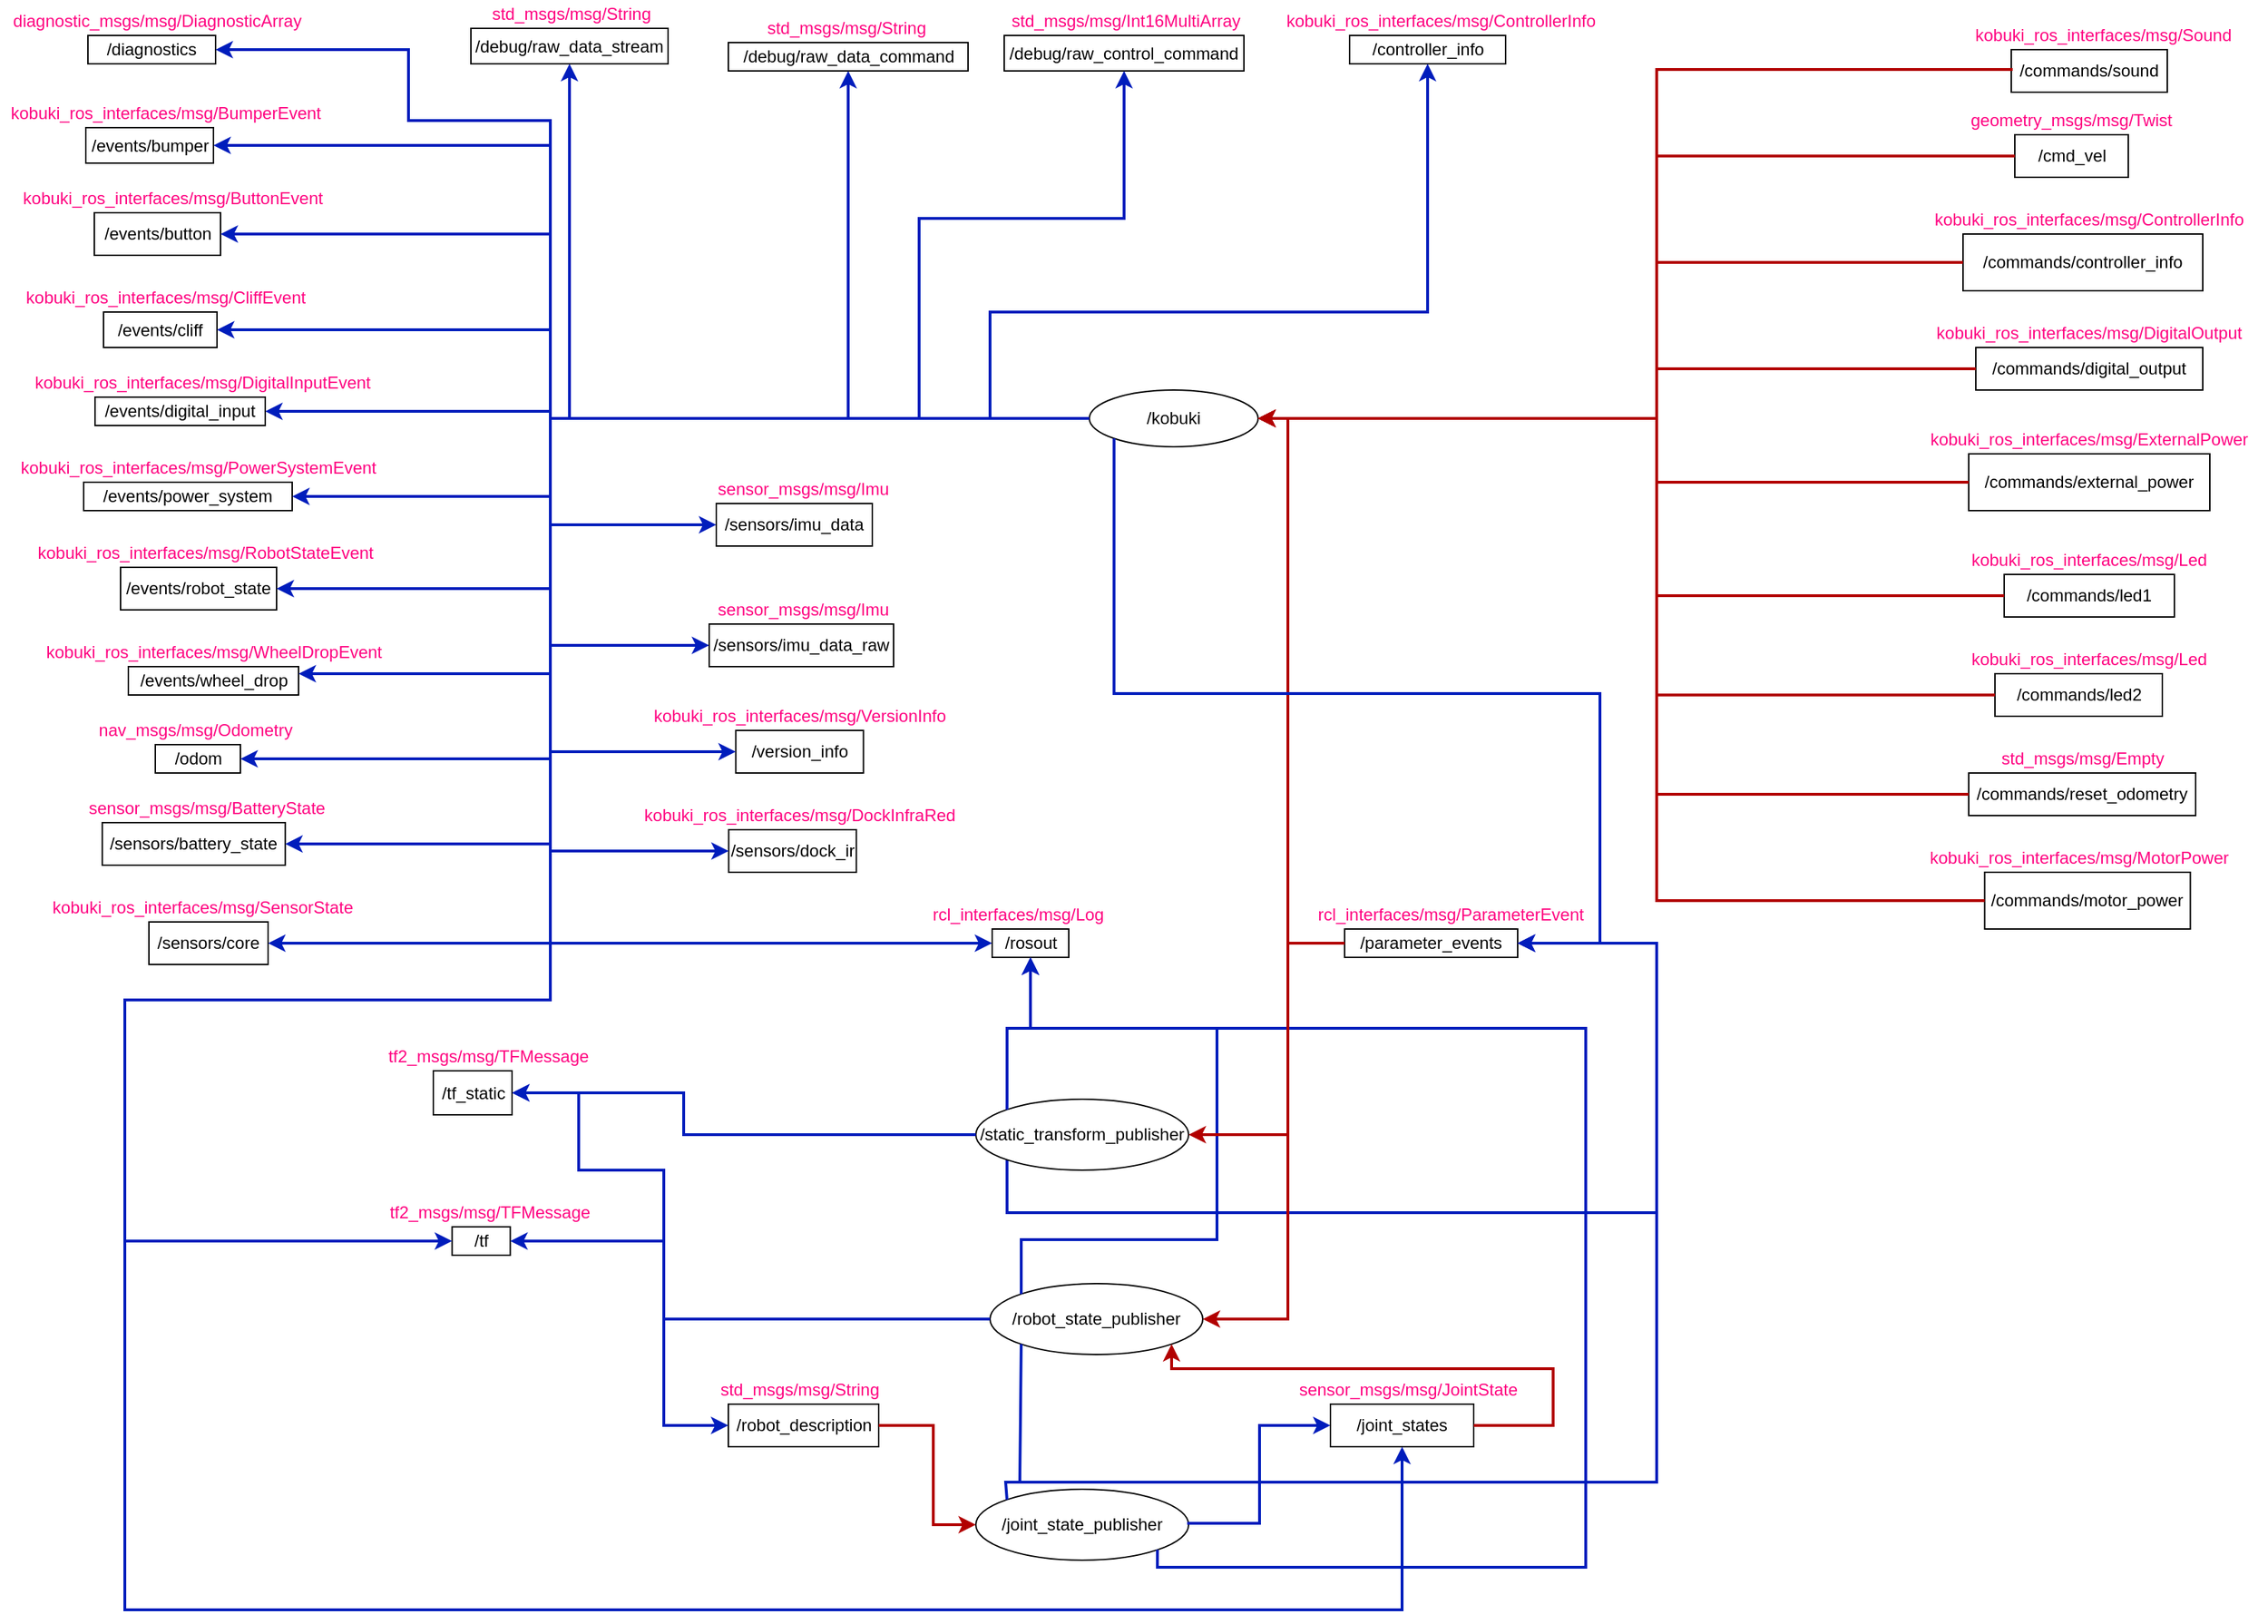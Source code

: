 <mxfile version="23.0.2" type="device">
  <diagram id="Xx9E0T2Yht3KkegQIIjF" name="Page-1">
    <mxGraphModel dx="1920" dy="1153" grid="1" gridSize="10" guides="1" tooltips="1" connect="1" arrows="1" fold="1" page="1" pageScale="1" pageWidth="827" pageHeight="1169" math="0" shadow="0">
      <root>
        <mxCell id="0" />
        <mxCell id="1" parent="0" />
        <mxCell id="5PvRvrnBs6BkQdJpTkBt-170" style="edgeStyle=orthogonalEdgeStyle;curved=1;rounded=0;orthogonalLoop=1;jettySize=auto;html=1;exitX=1;exitY=0.75;exitDx=0;exitDy=0;entryX=1.013;entryY=0.344;entryDx=0;entryDy=0;entryPerimeter=0;strokeWidth=2;fillColor=#e51400;strokeColor=#B20000;" parent="1" edge="1">
          <mxGeometry relative="1" as="geometry">
            <Array as="points">
              <mxPoint x="940" y="820" />
              <mxPoint x="940" y="883" />
            </Array>
            <mxPoint x="890.04" y="882.98" as="targetPoint" />
          </mxGeometry>
        </mxCell>
        <mxCell id="WkDUcd401ZdPSmuAqSBH-54" value="/parameter_events" style="rounded=0;whiteSpace=wrap;html=1;" parent="1" vertex="1">
          <mxGeometry x="960" y="670" width="122" height="20" as="geometry" />
        </mxCell>
        <mxCell id="WkDUcd401ZdPSmuAqSBH-55" value="rcl_interfaces/msg/ParameterEvent" style="text;html=1;strokeColor=none;fillColor=none;align=center;verticalAlign=middle;whiteSpace=wrap;rounded=0;fontColor=#FF0080;" parent="1" vertex="1">
          <mxGeometry x="930" y="650" width="210" height="20" as="geometry" />
        </mxCell>
        <mxCell id="WkDUcd401ZdPSmuAqSBH-73" value="/joint_state_publisher" style="ellipse;whiteSpace=wrap;html=1;strokeWidth=1;" parent="1" vertex="1">
          <mxGeometry x="700" y="1065" width="150" height="50" as="geometry" />
        </mxCell>
        <mxCell id="WkDUcd401ZdPSmuAqSBH-74" value="/joint_states" style="rounded=0;whiteSpace=wrap;html=1;" parent="1" vertex="1">
          <mxGeometry x="950" y="1005" width="101" height="30" as="geometry" />
        </mxCell>
        <mxCell id="WkDUcd401ZdPSmuAqSBH-75" value="std_msgs/msg/String" style="text;html=1;strokeColor=none;fillColor=none;align=center;verticalAlign=middle;whiteSpace=wrap;rounded=0;fontColor=#FF0080;" parent="1" vertex="1">
          <mxGeometry x="490" y="985" width="171.5" height="20" as="geometry" />
        </mxCell>
        <mxCell id="WkDUcd401ZdPSmuAqSBH-76" value="/robot_description" style="rounded=0;whiteSpace=wrap;html=1;" parent="1" vertex="1">
          <mxGeometry x="525.5" y="1005" width="106" height="30" as="geometry" />
        </mxCell>
        <mxCell id="WkDUcd401ZdPSmuAqSBH-77" value="sensor_msgs/msg/JointState" style="text;html=1;strokeColor=none;fillColor=none;align=center;verticalAlign=middle;whiteSpace=wrap;rounded=0;fontColor=#FF0080;" parent="1" vertex="1">
          <mxGeometry x="920" y="985" width="170" height="20" as="geometry" />
        </mxCell>
        <mxCell id="WkDUcd401ZdPSmuAqSBH-79" style="edgeStyle=orthogonalEdgeStyle;curved=0;rounded=0;orthogonalLoop=1;jettySize=auto;html=1;strokeWidth=2;fillColor=#0050ef;strokeColor=#001DBC;entryX=1;entryY=0.5;entryDx=0;entryDy=0;exitX=0;exitY=1;exitDx=0;exitDy=0;" parent="1" source="WkDUcd401ZdPSmuAqSBH-90" target="WkDUcd401ZdPSmuAqSBH-54" edge="1">
          <mxGeometry relative="1" as="geometry">
            <mxPoint x="1180" y="740" as="targetPoint" />
            <Array as="points">
              <mxPoint x="722" y="870" />
              <mxPoint x="1180" y="870" />
              <mxPoint x="1180" y="680" />
            </Array>
            <mxPoint x="1463.5" y="740" as="sourcePoint" />
          </mxGeometry>
        </mxCell>
        <mxCell id="WkDUcd401ZdPSmuAqSBH-80" value="/robot_state_publisher" style="ellipse;whiteSpace=wrap;html=1;strokeWidth=1;" parent="1" vertex="1">
          <mxGeometry x="710" y="920" width="150" height="50" as="geometry" />
        </mxCell>
        <mxCell id="WkDUcd401ZdPSmuAqSBH-82" value="/tf" style="rounded=0;whiteSpace=wrap;html=1;" parent="1" vertex="1">
          <mxGeometry x="330.75" y="880" width="41" height="20" as="geometry" />
        </mxCell>
        <mxCell id="WkDUcd401ZdPSmuAqSBH-83" value="/tf_static" style="rounded=0;whiteSpace=wrap;html=1;" parent="1" vertex="1">
          <mxGeometry x="317.5" y="770" width="55.5" height="31" as="geometry" />
        </mxCell>
        <mxCell id="WkDUcd401ZdPSmuAqSBH-84" value="tf2_msgs/msg/TFMessage" style="text;html=1;strokeColor=none;fillColor=none;align=center;verticalAlign=middle;whiteSpace=wrap;rounded=0;fontColor=#FF0080;" parent="1" vertex="1">
          <mxGeometry x="269" y="860" width="177" height="20" as="geometry" />
        </mxCell>
        <mxCell id="WkDUcd401ZdPSmuAqSBH-86" value="tf2_msgs/msg/TFMessage" style="text;html=1;strokeColor=none;fillColor=none;align=center;verticalAlign=middle;whiteSpace=wrap;rounded=0;fontColor=#FF0080;" parent="1" vertex="1">
          <mxGeometry x="267.5" y="750" width="177" height="20" as="geometry" />
        </mxCell>
        <mxCell id="WkDUcd401ZdPSmuAqSBH-90" value="/static_transform_publisher" style="ellipse;whiteSpace=wrap;html=1;strokeWidth=1;" parent="1" vertex="1">
          <mxGeometry x="700" y="790" width="150" height="50" as="geometry" />
        </mxCell>
        <mxCell id="1j3mInvovo0tcs0GE_Rf-1" value="/rosout" style="rounded=0;whiteSpace=wrap;html=1;" vertex="1" parent="1">
          <mxGeometry x="711.5" y="670" width="54" height="20" as="geometry" />
        </mxCell>
        <mxCell id="1j3mInvovo0tcs0GE_Rf-2" value="rcl_interfaces/msg/Log" style="text;html=1;strokeColor=none;fillColor=none;align=center;verticalAlign=middle;whiteSpace=wrap;rounded=0;fontColor=#FF0080;" vertex="1" parent="1">
          <mxGeometry x="661.5" y="650" width="136" height="20" as="geometry" />
        </mxCell>
        <mxCell id="1j3mInvovo0tcs0GE_Rf-10" value="/kobuki" style="ellipse;whiteSpace=wrap;html=1;" vertex="1" parent="1">
          <mxGeometry x="780" y="290" width="119" height="40" as="geometry" />
        </mxCell>
        <mxCell id="1j3mInvovo0tcs0GE_Rf-11" value="/cmd_vel" style="rounded=0;whiteSpace=wrap;html=1;" vertex="1" parent="1">
          <mxGeometry x="1432.5" y="110" width="80" height="30" as="geometry" />
        </mxCell>
        <mxCell id="1j3mInvovo0tcs0GE_Rf-12" value="/commands/controller_info" style="rounded=0;whiteSpace=wrap;html=1;" vertex="1" parent="1">
          <mxGeometry x="1396" y="180" width="169" height="40" as="geometry" />
        </mxCell>
        <mxCell id="1j3mInvovo0tcs0GE_Rf-13" value="/commands/digital_output" style="rounded=0;whiteSpace=wrap;html=1;" vertex="1" parent="1">
          <mxGeometry x="1405" y="260" width="160" height="30" as="geometry" />
        </mxCell>
        <mxCell id="1j3mInvovo0tcs0GE_Rf-14" value="/commands/external_power" style="rounded=0;whiteSpace=wrap;html=1;" vertex="1" parent="1">
          <mxGeometry x="1400" y="335" width="170" height="40" as="geometry" />
        </mxCell>
        <mxCell id="1j3mInvovo0tcs0GE_Rf-15" value="/commands/led1" style="rounded=0;whiteSpace=wrap;html=1;" vertex="1" parent="1">
          <mxGeometry x="1425" y="420" width="120" height="30" as="geometry" />
        </mxCell>
        <mxCell id="1j3mInvovo0tcs0GE_Rf-16" value="/commands/led2" style="rounded=0;whiteSpace=wrap;html=1;" vertex="1" parent="1">
          <mxGeometry x="1418.5" y="490" width="118" height="30" as="geometry" />
        </mxCell>
        <mxCell id="1j3mInvovo0tcs0GE_Rf-17" value="/commands/motor_power" style="rounded=0;whiteSpace=wrap;html=1;" vertex="1" parent="1">
          <mxGeometry x="1411.25" y="630" width="145" height="40" as="geometry" />
        </mxCell>
        <mxCell id="1j3mInvovo0tcs0GE_Rf-18" value="/commands/reset_odometry" style="rounded=0;whiteSpace=wrap;html=1;" vertex="1" parent="1">
          <mxGeometry x="1400" y="560" width="160" height="30" as="geometry" />
        </mxCell>
        <mxCell id="1j3mInvovo0tcs0GE_Rf-19" value="/commands/sound" style="rounded=0;whiteSpace=wrap;html=1;" vertex="1" parent="1">
          <mxGeometry x="1430" y="50" width="110" height="30" as="geometry" />
        </mxCell>
        <mxCell id="1j3mInvovo0tcs0GE_Rf-20" value="kobuki_ros_interfaces/msg/Sound" style="text;html=1;strokeColor=none;fillColor=none;align=center;verticalAlign=middle;whiteSpace=wrap;rounded=0;fontColor=#FF0080;" vertex="1" parent="1">
          <mxGeometry x="1390" y="30" width="210" height="20" as="geometry" />
        </mxCell>
        <mxCell id="1j3mInvovo0tcs0GE_Rf-21" value="std_msgs/msg/Empty" style="text;html=1;strokeColor=none;fillColor=none;align=center;verticalAlign=middle;whiteSpace=wrap;rounded=0;fontColor=#FF0080;" vertex="1" parent="1">
          <mxGeometry x="1412.5" y="540" width="135" height="20" as="geometry" />
        </mxCell>
        <mxCell id="1j3mInvovo0tcs0GE_Rf-22" value="kobuki_ros_interfaces/msg/MotorPower" style="text;html=1;strokeColor=none;fillColor=none;align=center;verticalAlign=middle;whiteSpace=wrap;rounded=0;fontColor=#FF0080;" vertex="1" parent="1">
          <mxGeometry x="1362.5" y="610" width="230" height="20" as="geometry" />
        </mxCell>
        <mxCell id="1j3mInvovo0tcs0GE_Rf-23" value="kobuki_ros_interfaces/msg/Led" style="text;html=1;strokeColor=none;fillColor=none;align=center;verticalAlign=middle;whiteSpace=wrap;rounded=0;fontColor=#FF0080;" vertex="1" parent="1">
          <mxGeometry x="1380" y="470" width="210" height="20" as="geometry" />
        </mxCell>
        <mxCell id="1j3mInvovo0tcs0GE_Rf-24" value="kobuki_ros_interfaces/msg/Led" style="text;html=1;strokeColor=none;fillColor=none;align=center;verticalAlign=middle;whiteSpace=wrap;rounded=0;fontColor=#FF0080;" vertex="1" parent="1">
          <mxGeometry x="1380" y="400" width="210" height="20" as="geometry" />
        </mxCell>
        <mxCell id="1j3mInvovo0tcs0GE_Rf-25" value="kobuki_ros_interfaces/msg/ExternalPower" style="text;html=1;strokeColor=none;fillColor=none;align=center;verticalAlign=middle;whiteSpace=wrap;rounded=0;fontColor=#FF0080;" vertex="1" parent="1">
          <mxGeometry x="1360" y="315" width="250" height="20" as="geometry" />
        </mxCell>
        <mxCell id="1j3mInvovo0tcs0GE_Rf-26" value="kobuki_ros_interfaces/msg/ControllerInfo" style="text;html=1;strokeColor=none;fillColor=none;align=center;verticalAlign=middle;whiteSpace=wrap;rounded=0;fontColor=#FF0080;" vertex="1" parent="1">
          <mxGeometry x="1370" y="160" width="230" height="20" as="geometry" />
        </mxCell>
        <mxCell id="1j3mInvovo0tcs0GE_Rf-27" value="kobuki_ros_interfaces/msg/DigitalOutput" style="text;html=1;strokeColor=none;fillColor=none;align=center;verticalAlign=middle;whiteSpace=wrap;rounded=0;fontColor=#FF0080;" vertex="1" parent="1">
          <mxGeometry x="1370" y="240" width="230" height="20" as="geometry" />
        </mxCell>
        <mxCell id="1j3mInvovo0tcs0GE_Rf-28" value="geometry_msgs/msg/Twist" style="text;html=1;strokeColor=none;fillColor=none;align=center;verticalAlign=middle;whiteSpace=wrap;rounded=0;fontColor=#FF0080;" vertex="1" parent="1">
          <mxGeometry x="1390" y="90" width="165" height="20" as="geometry" />
        </mxCell>
        <mxCell id="1j3mInvovo0tcs0GE_Rf-34" style="edgeStyle=orthogonalEdgeStyle;curved=0;rounded=0;orthogonalLoop=1;jettySize=auto;html=1;strokeWidth=2;fillColor=#0050ef;strokeColor=#001DBC;entryX=0;entryY=0.5;entryDx=0;entryDy=0;exitX=1;exitY=0.5;exitDx=0;exitDy=0;" edge="1" parent="1" source="WkDUcd401ZdPSmuAqSBH-73" target="WkDUcd401ZdPSmuAqSBH-74">
          <mxGeometry relative="1" as="geometry">
            <mxPoint x="870" y="1089.41" as="targetPoint" />
            <Array as="points">
              <mxPoint x="850" y="1089" />
              <mxPoint x="900" y="1089" />
              <mxPoint x="900" y="1020" />
            </Array>
            <mxPoint x="1153.5" y="1089.41" as="sourcePoint" />
          </mxGeometry>
        </mxCell>
        <mxCell id="1j3mInvovo0tcs0GE_Rf-35" style="edgeStyle=orthogonalEdgeStyle;curved=0;rounded=0;orthogonalLoop=1;jettySize=auto;html=1;strokeWidth=2;fillColor=#0050ef;strokeColor=#001DBC;entryX=0;entryY=0.5;entryDx=0;entryDy=0;exitX=0;exitY=0.5;exitDx=0;exitDy=0;" edge="1" parent="1" source="WkDUcd401ZdPSmuAqSBH-80" target="WkDUcd401ZdPSmuAqSBH-76">
          <mxGeometry relative="1" as="geometry">
            <mxPoint x="416.5" y="930" as="targetPoint" />
            <Array as="points">
              <mxPoint x="480" y="945" />
              <mxPoint x="480" y="1020" />
            </Array>
            <mxPoint x="700.0" y="930" as="sourcePoint" />
          </mxGeometry>
        </mxCell>
        <mxCell id="1j3mInvovo0tcs0GE_Rf-36" style="edgeStyle=orthogonalEdgeStyle;curved=0;rounded=0;orthogonalLoop=1;jettySize=auto;html=1;strokeWidth=2;fillColor=#e51400;strokeColor=#B20000;exitX=1;exitY=0.5;exitDx=0;exitDy=0;entryX=1;entryY=1;entryDx=0;entryDy=0;" edge="1" parent="1" source="WkDUcd401ZdPSmuAqSBH-74" target="WkDUcd401ZdPSmuAqSBH-80">
          <mxGeometry relative="1" as="geometry">
            <Array as="points">
              <mxPoint x="1107" y="1020" />
              <mxPoint x="1107" y="980" />
              <mxPoint x="838" y="980" />
            </Array>
            <mxPoint x="1077" y="1019.66" as="sourcePoint" />
            <mxPoint x="1070" y="900" as="targetPoint" />
          </mxGeometry>
        </mxCell>
        <mxCell id="1j3mInvovo0tcs0GE_Rf-37" style="edgeStyle=orthogonalEdgeStyle;curved=0;rounded=0;orthogonalLoop=1;jettySize=auto;html=1;strokeWidth=2;fillColor=#e51400;strokeColor=#B20000;exitX=1;exitY=0.5;exitDx=0;exitDy=0;entryX=0;entryY=0.5;entryDx=0;entryDy=0;" edge="1" parent="1" source="WkDUcd401ZdPSmuAqSBH-76" target="WkDUcd401ZdPSmuAqSBH-73">
          <mxGeometry relative="1" as="geometry">
            <Array as="points">
              <mxPoint x="670" y="1020" />
              <mxPoint x="670" y="1090" />
            </Array>
            <mxPoint x="640" y="1019.66" as="sourcePoint" />
            <mxPoint x="1100" y="1019.66" as="targetPoint" />
          </mxGeometry>
        </mxCell>
        <mxCell id="1j3mInvovo0tcs0GE_Rf-38" style="edgeStyle=orthogonalEdgeStyle;curved=0;rounded=0;orthogonalLoop=1;jettySize=auto;html=1;strokeWidth=2;fillColor=#0050ef;strokeColor=#001DBC;entryX=1;entryY=0.5;entryDx=0;entryDy=0;exitX=0;exitY=0.5;exitDx=0;exitDy=0;" edge="1" parent="1" source="WkDUcd401ZdPSmuAqSBH-90" target="WkDUcd401ZdPSmuAqSBH-83">
          <mxGeometry relative="1" as="geometry">
            <mxPoint x="400" y="814.41" as="targetPoint" />
            <Array as="points">
              <mxPoint x="494" y="815" />
              <mxPoint x="494" y="786" />
            </Array>
            <mxPoint x="683.5" y="814.41" as="sourcePoint" />
          </mxGeometry>
        </mxCell>
        <mxCell id="1j3mInvovo0tcs0GE_Rf-39" style="edgeStyle=orthogonalEdgeStyle;curved=0;rounded=0;orthogonalLoop=1;jettySize=auto;html=1;strokeWidth=2;fillColor=#0050ef;strokeColor=#001DBC;entryX=1;entryY=0.5;entryDx=0;entryDy=0;exitX=0;exitY=0.5;exitDx=0;exitDy=0;" edge="1" parent="1" source="WkDUcd401ZdPSmuAqSBH-80" target="WkDUcd401ZdPSmuAqSBH-82">
          <mxGeometry relative="1" as="geometry">
            <mxPoint x="390" y="889.41" as="targetPoint" />
            <Array as="points">
              <mxPoint x="480" y="945" />
              <mxPoint x="480" y="890" />
            </Array>
            <mxPoint x="673.5" y="889.41" as="sourcePoint" />
          </mxGeometry>
        </mxCell>
        <mxCell id="1j3mInvovo0tcs0GE_Rf-40" style="edgeStyle=orthogonalEdgeStyle;curved=0;rounded=0;orthogonalLoop=1;jettySize=auto;html=1;strokeWidth=2;fillColor=#0050ef;strokeColor=#001DBC;entryX=1;entryY=0.5;entryDx=0;entryDy=0;exitX=0;exitY=0.5;exitDx=0;exitDy=0;" edge="1" parent="1" source="WkDUcd401ZdPSmuAqSBH-80" target="WkDUcd401ZdPSmuAqSBH-83">
          <mxGeometry relative="1" as="geometry">
            <mxPoint x="530" y="869.41" as="targetPoint" />
            <Array as="points">
              <mxPoint x="480" y="945" />
              <mxPoint x="480" y="840" />
              <mxPoint x="420" y="840" />
              <mxPoint x="420" y="786" />
            </Array>
            <mxPoint x="813.5" y="869.41" as="sourcePoint" />
          </mxGeometry>
        </mxCell>
        <mxCell id="1j3mInvovo0tcs0GE_Rf-41" style="edgeStyle=orthogonalEdgeStyle;curved=0;rounded=0;orthogonalLoop=1;jettySize=auto;html=1;strokeWidth=2;fillColor=#0050ef;strokeColor=#001DBC;entryX=0.5;entryY=1;entryDx=0;entryDy=0;exitX=0;exitY=0;exitDx=0;exitDy=0;" edge="1" parent="1" source="WkDUcd401ZdPSmuAqSBH-90" target="1j3mInvovo0tcs0GE_Rf-1">
          <mxGeometry relative="1" as="geometry">
            <mxPoint x="710" y="740" as="targetPoint" />
            <Array as="points">
              <mxPoint x="722" y="790" />
              <mxPoint x="722" y="740" />
              <mxPoint x="739" y="740" />
            </Array>
            <mxPoint x="993.5" y="740" as="sourcePoint" />
          </mxGeometry>
        </mxCell>
        <mxCell id="1j3mInvovo0tcs0GE_Rf-42" style="edgeStyle=orthogonalEdgeStyle;curved=0;rounded=0;orthogonalLoop=1;jettySize=auto;html=1;strokeWidth=2;fillColor=#0050ef;strokeColor=#001DBC;entryX=0.5;entryY=1;entryDx=0;entryDy=0;exitX=0;exitY=0;exitDx=0;exitDy=0;" edge="1" parent="1" source="WkDUcd401ZdPSmuAqSBH-80" target="1j3mInvovo0tcs0GE_Rf-1">
          <mxGeometry relative="1" as="geometry">
            <mxPoint x="560" y="889.17" as="targetPoint" />
            <Array as="points">
              <mxPoint x="732" y="920" />
              <mxPoint x="732" y="920" />
              <mxPoint x="732" y="889" />
              <mxPoint x="870" y="889" />
              <mxPoint x="870" y="740" />
              <mxPoint x="739" y="740" />
            </Array>
            <mxPoint x="843.5" y="889.17" as="sourcePoint" />
          </mxGeometry>
        </mxCell>
        <mxCell id="1j3mInvovo0tcs0GE_Rf-43" style="edgeStyle=orthogonalEdgeStyle;curved=0;rounded=0;orthogonalLoop=1;jettySize=auto;html=1;strokeWidth=2;fillColor=#0050ef;strokeColor=#001DBC;entryX=0.5;entryY=1;entryDx=0;entryDy=0;exitX=1;exitY=1;exitDx=0;exitDy=0;" edge="1" parent="1" source="WkDUcd401ZdPSmuAqSBH-73" target="1j3mInvovo0tcs0GE_Rf-1">
          <mxGeometry relative="1" as="geometry">
            <mxPoint x="797.5" y="720" as="targetPoint" />
            <Array as="points">
              <mxPoint x="828" y="1120" />
              <mxPoint x="1130" y="1120" />
              <mxPoint x="1130" y="740" />
              <mxPoint x="739" y="740" />
            </Array>
            <mxPoint x="1081.0" y="720" as="sourcePoint" />
          </mxGeometry>
        </mxCell>
        <mxCell id="1j3mInvovo0tcs0GE_Rf-44" style="edgeStyle=orthogonalEdgeStyle;curved=0;rounded=0;orthogonalLoop=1;jettySize=auto;html=1;strokeWidth=2;fillColor=#e51400;strokeColor=#B20000;entryX=1;entryY=0.5;entryDx=0;entryDy=0;exitX=0;exitY=0.5;exitDx=0;exitDy=0;" edge="1" parent="1" source="1j3mInvovo0tcs0GE_Rf-19" target="1j3mInvovo0tcs0GE_Rf-10">
          <mxGeometry relative="1" as="geometry">
            <Array as="points">
              <mxPoint x="1180" y="64" />
              <mxPoint x="1180" y="310" />
            </Array>
            <mxPoint x="1340" y="40" as="sourcePoint" />
            <mxPoint x="1300" y="64" as="targetPoint" />
          </mxGeometry>
        </mxCell>
        <mxCell id="1j3mInvovo0tcs0GE_Rf-45" style="edgeStyle=orthogonalEdgeStyle;curved=0;rounded=0;orthogonalLoop=1;jettySize=auto;html=1;strokeWidth=2;fillColor=#e51400;strokeColor=#B20000;entryX=1;entryY=0.5;entryDx=0;entryDy=0;exitX=0;exitY=0.5;exitDx=0;exitDy=0;" edge="1" parent="1" source="1j3mInvovo0tcs0GE_Rf-11" target="1j3mInvovo0tcs0GE_Rf-10">
          <mxGeometry relative="1" as="geometry">
            <Array as="points">
              <mxPoint x="1180" y="125" />
              <mxPoint x="1180" y="310" />
            </Array>
            <mxPoint x="850" y="110" as="sourcePoint" />
            <mxPoint x="1310" y="110" as="targetPoint" />
          </mxGeometry>
        </mxCell>
        <mxCell id="1j3mInvovo0tcs0GE_Rf-46" style="edgeStyle=orthogonalEdgeStyle;curved=0;rounded=0;orthogonalLoop=1;jettySize=auto;html=1;strokeWidth=2;fillColor=#e51400;strokeColor=#B20000;entryX=1;entryY=0.5;entryDx=0;entryDy=0;exitX=0;exitY=0.5;exitDx=0;exitDy=0;" edge="1" parent="1" source="1j3mInvovo0tcs0GE_Rf-12" target="1j3mInvovo0tcs0GE_Rf-10">
          <mxGeometry relative="1" as="geometry">
            <Array as="points">
              <mxPoint x="1180" y="200" />
              <mxPoint x="1180" y="310" />
            </Array>
            <mxPoint x="945" y="180.0" as="sourcePoint" />
            <mxPoint x="970" y="270" as="targetPoint" />
          </mxGeometry>
        </mxCell>
        <mxCell id="1j3mInvovo0tcs0GE_Rf-47" style="edgeStyle=orthogonalEdgeStyle;curved=0;rounded=0;orthogonalLoop=1;jettySize=auto;html=1;strokeWidth=2;fillColor=#e51400;strokeColor=#B20000;entryX=1;entryY=0.5;entryDx=0;entryDy=0;exitX=0;exitY=0.5;exitDx=0;exitDy=0;" edge="1" parent="1" source="1j3mInvovo0tcs0GE_Rf-13" target="1j3mInvovo0tcs0GE_Rf-10">
          <mxGeometry relative="1" as="geometry">
            <Array as="points">
              <mxPoint x="1180" y="275" />
              <mxPoint x="1180" y="310" />
            </Array>
            <mxPoint x="870" y="220.0" as="sourcePoint" />
            <mxPoint x="1330" y="220.0" as="targetPoint" />
          </mxGeometry>
        </mxCell>
        <mxCell id="1j3mInvovo0tcs0GE_Rf-48" style="edgeStyle=orthogonalEdgeStyle;curved=0;rounded=0;orthogonalLoop=1;jettySize=auto;html=1;strokeWidth=2;fillColor=#e51400;strokeColor=#B20000;entryX=1;entryY=0.5;entryDx=0;entryDy=0;exitX=0;exitY=0.5;exitDx=0;exitDy=0;" edge="1" parent="1" source="1j3mInvovo0tcs0GE_Rf-14" target="1j3mInvovo0tcs0GE_Rf-10">
          <mxGeometry relative="1" as="geometry">
            <Array as="points">
              <mxPoint x="1180" y="355" />
              <mxPoint x="1180" y="310" />
            </Array>
            <mxPoint x="730" y="219.33" as="sourcePoint" />
            <mxPoint x="1190" y="219.33" as="targetPoint" />
          </mxGeometry>
        </mxCell>
        <mxCell id="1j3mInvovo0tcs0GE_Rf-49" style="edgeStyle=orthogonalEdgeStyle;curved=0;rounded=0;orthogonalLoop=1;jettySize=auto;html=1;strokeWidth=2;fillColor=#e51400;strokeColor=#B20000;exitX=0;exitY=0.5;exitDx=0;exitDy=0;entryX=1;entryY=0.5;entryDx=0;entryDy=0;" edge="1" parent="1" source="1j3mInvovo0tcs0GE_Rf-15" target="1j3mInvovo0tcs0GE_Rf-10">
          <mxGeometry relative="1" as="geometry">
            <Array as="points">
              <mxPoint x="1180" y="435" />
              <mxPoint x="1180" y="310" />
            </Array>
            <mxPoint x="965" y="384.67" as="sourcePoint" />
            <mxPoint x="1425" y="384.67" as="targetPoint" />
          </mxGeometry>
        </mxCell>
        <mxCell id="1j3mInvovo0tcs0GE_Rf-50" style="edgeStyle=orthogonalEdgeStyle;curved=0;rounded=0;orthogonalLoop=1;jettySize=auto;html=1;strokeWidth=2;fillColor=#e51400;strokeColor=#B20000;entryX=1;entryY=0.5;entryDx=0;entryDy=0;exitX=0;exitY=0.5;exitDx=0;exitDy=0;" edge="1" parent="1" source="1j3mInvovo0tcs0GE_Rf-16" target="1j3mInvovo0tcs0GE_Rf-10">
          <mxGeometry relative="1" as="geometry">
            <Array as="points">
              <mxPoint x="1180" y="505" />
              <mxPoint x="1180" y="310" />
            </Array>
            <mxPoint x="870" y="375" as="sourcePoint" />
            <mxPoint x="1330" y="375" as="targetPoint" />
          </mxGeometry>
        </mxCell>
        <mxCell id="1j3mInvovo0tcs0GE_Rf-51" style="edgeStyle=orthogonalEdgeStyle;curved=0;rounded=0;orthogonalLoop=1;jettySize=auto;html=1;strokeWidth=2;fillColor=#e51400;strokeColor=#B20000;entryX=1;entryY=0.5;entryDx=0;entryDy=0;exitX=0;exitY=0.5;exitDx=0;exitDy=0;" edge="1" parent="1" source="1j3mInvovo0tcs0GE_Rf-18" target="1j3mInvovo0tcs0GE_Rf-10">
          <mxGeometry relative="1" as="geometry">
            <Array as="points">
              <mxPoint x="1180" y="575" />
              <mxPoint x="1180" y="310" />
            </Array>
            <mxPoint x="880" y="420" as="sourcePoint" />
            <mxPoint x="1340" y="420" as="targetPoint" />
          </mxGeometry>
        </mxCell>
        <mxCell id="1j3mInvovo0tcs0GE_Rf-52" style="edgeStyle=orthogonalEdgeStyle;curved=0;rounded=0;orthogonalLoop=1;jettySize=auto;html=1;strokeWidth=2;fillColor=#e51400;strokeColor=#B20000;entryX=1;entryY=0.5;entryDx=0;entryDy=0;exitX=0;exitY=0.5;exitDx=0;exitDy=0;" edge="1" parent="1" source="1j3mInvovo0tcs0GE_Rf-17" target="1j3mInvovo0tcs0GE_Rf-10">
          <mxGeometry relative="1" as="geometry">
            <Array as="points">
              <mxPoint x="1180" y="650" />
              <mxPoint x="1180" y="310" />
            </Array>
            <mxPoint x="830" y="420" as="sourcePoint" />
            <mxPoint x="1290" y="420" as="targetPoint" />
          </mxGeometry>
        </mxCell>
        <mxCell id="1j3mInvovo0tcs0GE_Rf-53" style="edgeStyle=orthogonalEdgeStyle;curved=0;rounded=0;orthogonalLoop=1;jettySize=auto;html=1;strokeWidth=2;fillColor=#e51400;strokeColor=#B20000;entryX=1;entryY=0.5;entryDx=0;entryDy=0;exitX=0;exitY=0.5;exitDx=0;exitDy=0;" edge="1" parent="1" source="WkDUcd401ZdPSmuAqSBH-54" target="1j3mInvovo0tcs0GE_Rf-10">
          <mxGeometry relative="1" as="geometry">
            <Array as="points">
              <mxPoint x="920" y="680" />
              <mxPoint x="920" y="310" />
            </Array>
            <mxPoint x="555" y="470" as="sourcePoint" />
            <mxPoint x="1015" y="470" as="targetPoint" />
          </mxGeometry>
        </mxCell>
        <mxCell id="1j3mInvovo0tcs0GE_Rf-54" style="edgeStyle=orthogonalEdgeStyle;curved=0;rounded=0;orthogonalLoop=1;jettySize=auto;html=1;strokeWidth=2;fillColor=#e51400;strokeColor=#B20000;exitX=0;exitY=0.5;exitDx=0;exitDy=0;entryX=1;entryY=0.5;entryDx=0;entryDy=0;" edge="1" parent="1" source="WkDUcd401ZdPSmuAqSBH-54" target="WkDUcd401ZdPSmuAqSBH-90">
          <mxGeometry relative="1" as="geometry">
            <Array as="points">
              <mxPoint x="920" y="680" />
              <mxPoint x="920" y="815" />
            </Array>
            <mxPoint x="980" y="710" as="sourcePoint" />
            <mxPoint x="1440" y="710" as="targetPoint" />
          </mxGeometry>
        </mxCell>
        <mxCell id="1j3mInvovo0tcs0GE_Rf-55" style="edgeStyle=orthogonalEdgeStyle;curved=0;rounded=0;orthogonalLoop=1;jettySize=auto;html=1;strokeWidth=2;fillColor=#e51400;strokeColor=#B20000;entryX=1;entryY=0.5;entryDx=0;entryDy=0;exitX=0;exitY=0.5;exitDx=0;exitDy=0;" edge="1" parent="1" source="WkDUcd401ZdPSmuAqSBH-54" target="WkDUcd401ZdPSmuAqSBH-80">
          <mxGeometry relative="1" as="geometry">
            <Array as="points">
              <mxPoint x="920" y="680" />
              <mxPoint x="920" y="945" />
            </Array>
            <mxPoint x="1412.5" y="1260" as="sourcePoint" />
            <mxPoint x="1301.5" y="690" as="targetPoint" />
          </mxGeometry>
        </mxCell>
        <mxCell id="1j3mInvovo0tcs0GE_Rf-56" value="/controller_info" style="rounded=0;whiteSpace=wrap;html=1;" vertex="1" parent="1">
          <mxGeometry x="963.5" y="40" width="110" height="20" as="geometry" />
        </mxCell>
        <mxCell id="1j3mInvovo0tcs0GE_Rf-57" value="/debug/raw_control_command" style="rounded=0;whiteSpace=wrap;html=1;" vertex="1" parent="1">
          <mxGeometry x="720" y="40" width="169" height="25" as="geometry" />
        </mxCell>
        <mxCell id="1j3mInvovo0tcs0GE_Rf-58" value="/debug/raw_data_command" style="rounded=0;whiteSpace=wrap;html=1;" vertex="1" parent="1">
          <mxGeometry x="525.5" y="45" width="169" height="20" as="geometry" />
        </mxCell>
        <mxCell id="1j3mInvovo0tcs0GE_Rf-59" value="/debug/raw_data_stream" style="rounded=0;whiteSpace=wrap;html=1;" vertex="1" parent="1">
          <mxGeometry x="344" y="35" width="139" height="25" as="geometry" />
        </mxCell>
        <mxCell id="1j3mInvovo0tcs0GE_Rf-60" value="/diagnostics" style="rounded=0;whiteSpace=wrap;html=1;" vertex="1" parent="1">
          <mxGeometry x="74" y="40" width="90" height="20" as="geometry" />
        </mxCell>
        <mxCell id="1j3mInvovo0tcs0GE_Rf-61" value="/events/bumper" style="rounded=0;whiteSpace=wrap;html=1;" vertex="1" parent="1">
          <mxGeometry x="72.5" y="105" width="90" height="25" as="geometry" />
        </mxCell>
        <mxCell id="1j3mInvovo0tcs0GE_Rf-62" value="/events/button" style="rounded=0;whiteSpace=wrap;html=1;" vertex="1" parent="1">
          <mxGeometry x="78.5" y="165" width="89" height="30" as="geometry" />
        </mxCell>
        <mxCell id="1j3mInvovo0tcs0GE_Rf-63" value="/events/cliff" style="rounded=0;whiteSpace=wrap;html=1;" vertex="1" parent="1">
          <mxGeometry x="85" y="235" width="80" height="25" as="geometry" />
        </mxCell>
        <mxCell id="1j3mInvovo0tcs0GE_Rf-64" value="/events/digital_input" style="rounded=0;whiteSpace=wrap;html=1;" vertex="1" parent="1">
          <mxGeometry x="79" y="295" width="120" height="20" as="geometry" />
        </mxCell>
        <mxCell id="1j3mInvovo0tcs0GE_Rf-65" value="/events/power_system" style="rounded=0;whiteSpace=wrap;html=1;" vertex="1" parent="1">
          <mxGeometry x="71" y="355" width="147" height="20" as="geometry" />
        </mxCell>
        <mxCell id="1j3mInvovo0tcs0GE_Rf-66" value="/events/robot_state" style="rounded=0;whiteSpace=wrap;html=1;" vertex="1" parent="1">
          <mxGeometry x="97" y="415" width="110" height="30" as="geometry" />
        </mxCell>
        <mxCell id="1j3mInvovo0tcs0GE_Rf-67" value="/events/wheel_drop" style="rounded=0;whiteSpace=wrap;html=1;" vertex="1" parent="1">
          <mxGeometry x="102.5" y="485" width="120" height="20" as="geometry" />
        </mxCell>
        <mxCell id="1j3mInvovo0tcs0GE_Rf-68" value="kobuki_ros_interfaces/msg/ControllerInfo" style="text;html=1;strokeColor=none;fillColor=none;align=center;verticalAlign=middle;whiteSpace=wrap;rounded=0;fontColor=#FF0080;" vertex="1" parent="1">
          <mxGeometry x="916" y="20" width="224" height="20" as="geometry" />
        </mxCell>
        <mxCell id="1j3mInvovo0tcs0GE_Rf-69" value="std_msgs/msg/Int16MultiArray" style="text;html=1;strokeColor=none;fillColor=none;align=center;verticalAlign=middle;whiteSpace=wrap;rounded=0;fontColor=#FF0080;" vertex="1" parent="1">
          <mxGeometry x="724" y="20" width="164" height="20" as="geometry" />
        </mxCell>
        <mxCell id="1j3mInvovo0tcs0GE_Rf-70" value="std_msgs/msg/String" style="text;html=1;strokeColor=none;fillColor=none;align=center;verticalAlign=middle;whiteSpace=wrap;rounded=0;fontColor=#FF0080;" vertex="1" parent="1">
          <mxGeometry x="541.25" y="25" width="136" height="20" as="geometry" />
        </mxCell>
        <mxCell id="1j3mInvovo0tcs0GE_Rf-71" value="std_msgs/msg/String" style="text;html=1;strokeColor=none;fillColor=none;align=center;verticalAlign=middle;whiteSpace=wrap;rounded=0;fontColor=#FF0080;" vertex="1" parent="1">
          <mxGeometry x="347" y="15" width="136" height="20" as="geometry" />
        </mxCell>
        <mxCell id="1j3mInvovo0tcs0GE_Rf-72" value="diagnostic_msgs/msg/DiagnosticArray" style="text;html=1;strokeColor=none;fillColor=none;align=center;verticalAlign=middle;whiteSpace=wrap;rounded=0;fontColor=#FF0080;" vertex="1" parent="1">
          <mxGeometry x="16" y="20" width="214" height="20" as="geometry" />
        </mxCell>
        <mxCell id="1j3mInvovo0tcs0GE_Rf-73" value="kobuki_ros_interfaces/msg/BumperEvent" style="text;html=1;strokeColor=none;fillColor=none;align=center;verticalAlign=middle;whiteSpace=wrap;rounded=0;fontColor=#FF0080;" vertex="1" parent="1">
          <mxGeometry x="12" y="85" width="234" height="20" as="geometry" />
        </mxCell>
        <mxCell id="1j3mInvovo0tcs0GE_Rf-74" value="kobuki_ros_interfaces/msg/ButtonEvent" style="text;html=1;strokeColor=none;fillColor=none;align=center;verticalAlign=middle;whiteSpace=wrap;rounded=0;fontColor=#FF0080;" vertex="1" parent="1">
          <mxGeometry x="22" y="145" width="224" height="20" as="geometry" />
        </mxCell>
        <mxCell id="1j3mInvovo0tcs0GE_Rf-75" value="kobuki_ros_interfaces/msg/CliffEvent" style="text;html=1;strokeColor=none;fillColor=none;align=center;verticalAlign=middle;whiteSpace=wrap;rounded=0;fontColor=#FF0080;" vertex="1" parent="1">
          <mxGeometry x="27" y="215" width="204" height="20" as="geometry" />
        </mxCell>
        <mxCell id="1j3mInvovo0tcs0GE_Rf-76" value="kobuki_ros_interfaces/msg/DigitalInputEvent" style="text;html=1;strokeColor=none;fillColor=none;align=center;verticalAlign=middle;whiteSpace=wrap;rounded=0;fontColor=#FF0080;" vertex="1" parent="1">
          <mxGeometry x="22" y="275" width="265.5" height="20" as="geometry" />
        </mxCell>
        <mxCell id="1j3mInvovo0tcs0GE_Rf-77" value="kobuki_ros_interfaces/msg/PowerSystemEvent" style="text;html=1;strokeColor=none;fillColor=none;align=center;verticalAlign=middle;whiteSpace=wrap;rounded=0;fontColor=#FF0080;" vertex="1" parent="1">
          <mxGeometry x="22" y="335" width="260" height="20" as="geometry" />
        </mxCell>
        <mxCell id="1j3mInvovo0tcs0GE_Rf-78" value="kobuki_ros_interfaces/msg/RobotStateEvent" style="text;html=1;strokeColor=none;fillColor=none;align=center;verticalAlign=middle;whiteSpace=wrap;rounded=0;fontColor=#FF0080;" vertex="1" parent="1">
          <mxGeometry x="27" y="395" width="260" height="20" as="geometry" />
        </mxCell>
        <mxCell id="1j3mInvovo0tcs0GE_Rf-79" value="kobuki_ros_interfaces/msg/WheelDropEvent" style="text;html=1;strokeColor=none;fillColor=none;align=center;verticalAlign=middle;whiteSpace=wrap;rounded=0;fontColor=#FF0080;" vertex="1" parent="1">
          <mxGeometry x="37.5" y="465" width="250" height="20" as="geometry" />
        </mxCell>
        <mxCell id="1j3mInvovo0tcs0GE_Rf-80" value="/odom" style="rounded=0;whiteSpace=wrap;html=1;" vertex="1" parent="1">
          <mxGeometry x="121.5" y="540" width="60" height="20" as="geometry" />
        </mxCell>
        <mxCell id="1j3mInvovo0tcs0GE_Rf-81" value="/sensors/battery_state" style="rounded=0;whiteSpace=wrap;html=1;" vertex="1" parent="1">
          <mxGeometry x="84.13" y="595" width="129" height="30" as="geometry" />
        </mxCell>
        <mxCell id="1j3mInvovo0tcs0GE_Rf-82" value="/sensors/core" style="rounded=0;whiteSpace=wrap;html=1;" vertex="1" parent="1">
          <mxGeometry x="117" y="665" width="84" height="30" as="geometry" />
        </mxCell>
        <mxCell id="1j3mInvovo0tcs0GE_Rf-83" value="/sensors/dock_ir" style="rounded=0;whiteSpace=wrap;html=1;" vertex="1" parent="1">
          <mxGeometry x="525.75" y="600" width="90" height="30" as="geometry" />
        </mxCell>
        <mxCell id="1j3mInvovo0tcs0GE_Rf-84" value="/sensors/imu_data" style="rounded=0;whiteSpace=wrap;html=1;" vertex="1" parent="1">
          <mxGeometry x="517" y="370" width="110" height="30" as="geometry" />
        </mxCell>
        <mxCell id="1j3mInvovo0tcs0GE_Rf-85" value="/sensors/imu_data_raw" style="rounded=0;whiteSpace=wrap;html=1;" vertex="1" parent="1">
          <mxGeometry x="512" y="455" width="130" height="30" as="geometry" />
        </mxCell>
        <mxCell id="1j3mInvovo0tcs0GE_Rf-86" value="/version_info" style="rounded=0;whiteSpace=wrap;html=1;" vertex="1" parent="1">
          <mxGeometry x="530.75" y="530" width="90" height="30" as="geometry" />
        </mxCell>
        <mxCell id="1j3mInvovo0tcs0GE_Rf-87" value="nav_msgs/msg/Odometry" style="text;html=1;strokeColor=none;fillColor=none;align=center;verticalAlign=middle;whiteSpace=wrap;rounded=0;fontColor=#FF0080;" vertex="1" parent="1">
          <mxGeometry x="78.5" y="520" width="142" height="20" as="geometry" />
        </mxCell>
        <mxCell id="1j3mInvovo0tcs0GE_Rf-88" value="sensor_msgs/msg/BatteryState" style="text;html=1;strokeColor=none;fillColor=none;align=center;verticalAlign=middle;whiteSpace=wrap;rounded=0;fontColor=#FF0080;" vertex="1" parent="1">
          <mxGeometry x="70.25" y="575" width="175.75" height="20" as="geometry" />
        </mxCell>
        <mxCell id="1j3mInvovo0tcs0GE_Rf-89" value="kobuki_ros_interfaces/msg/SensorState" style="text;html=1;strokeColor=none;fillColor=none;align=center;verticalAlign=middle;whiteSpace=wrap;rounded=0;fontColor=#FF0080;" vertex="1" parent="1">
          <mxGeometry x="42.75" y="645" width="224" height="20" as="geometry" />
        </mxCell>
        <mxCell id="1j3mInvovo0tcs0GE_Rf-90" value="kobuki_ros_interfaces/msg/DockInfraRed" style="text;html=1;strokeColor=none;fillColor=none;align=center;verticalAlign=middle;whiteSpace=wrap;rounded=0;fontColor=#FF0080;" vertex="1" parent="1">
          <mxGeometry x="463.75" y="580" width="224" height="20" as="geometry" />
        </mxCell>
        <mxCell id="1j3mInvovo0tcs0GE_Rf-91" value="sensor_msgs/msg/Imu" style="text;html=1;strokeColor=none;fillColor=none;align=center;verticalAlign=middle;whiteSpace=wrap;rounded=0;fontColor=#FF0080;" vertex="1" parent="1">
          <mxGeometry x="510" y="350" width="137" height="20" as="geometry" />
        </mxCell>
        <mxCell id="1j3mInvovo0tcs0GE_Rf-92" value="sensor_msgs/msg/Imu" style="text;html=1;strokeColor=none;fillColor=none;align=center;verticalAlign=middle;whiteSpace=wrap;rounded=0;fontColor=#FF0080;" vertex="1" parent="1">
          <mxGeometry x="505" y="435" width="147" height="20" as="geometry" />
        </mxCell>
        <mxCell id="1j3mInvovo0tcs0GE_Rf-93" value="kobuki_ros_interfaces/msg/VersionInfo" style="text;html=1;strokeColor=none;fillColor=none;align=center;verticalAlign=middle;whiteSpace=wrap;rounded=0;fontColor=#FF0080;" vertex="1" parent="1">
          <mxGeometry x="463.75" y="510" width="224" height="20" as="geometry" />
        </mxCell>
        <mxCell id="1j3mInvovo0tcs0GE_Rf-94" style="edgeStyle=orthogonalEdgeStyle;curved=0;rounded=0;orthogonalLoop=1;jettySize=auto;html=1;strokeWidth=2;fillColor=#0050ef;strokeColor=#001DBC;exitX=0;exitY=0.5;exitDx=0;exitDy=0;entryX=0.5;entryY=1;entryDx=0;entryDy=0;" edge="1" parent="1" source="1j3mInvovo0tcs0GE_Rf-10" target="1j3mInvovo0tcs0GE_Rf-59">
          <mxGeometry relative="1" as="geometry">
            <mxPoint x="454" y="75" as="targetPoint" />
            <Array as="points">
              <mxPoint x="413" y="310" />
            </Array>
            <mxPoint x="794.0" y="415" as="sourcePoint" />
          </mxGeometry>
        </mxCell>
        <mxCell id="1j3mInvovo0tcs0GE_Rf-95" style="edgeStyle=orthogonalEdgeStyle;curved=0;rounded=0;orthogonalLoop=1;jettySize=auto;html=1;strokeWidth=2;fillColor=#0050ef;strokeColor=#001DBC;entryX=1;entryY=0.5;entryDx=0;entryDy=0;exitX=0;exitY=0.5;exitDx=0;exitDy=0;" edge="1" parent="1" source="1j3mInvovo0tcs0GE_Rf-10" target="1j3mInvovo0tcs0GE_Rf-60">
          <mxGeometry relative="1" as="geometry">
            <mxPoint x="470" y="220.01" as="targetPoint" />
            <Array as="points">
              <mxPoint x="400" y="310" />
              <mxPoint x="400" y="100" />
              <mxPoint x="300" y="100" />
              <mxPoint x="300" y="50" />
            </Array>
            <mxPoint x="753.5" y="220.01" as="sourcePoint" />
          </mxGeometry>
        </mxCell>
        <mxCell id="1j3mInvovo0tcs0GE_Rf-96" style="edgeStyle=orthogonalEdgeStyle;curved=0;rounded=0;orthogonalLoop=1;jettySize=auto;html=1;strokeWidth=2;fillColor=#0050ef;strokeColor=#001DBC;entryX=1;entryY=0.5;entryDx=0;entryDy=0;exitX=0;exitY=0.5;exitDx=0;exitDy=0;" edge="1" parent="1" source="1j3mInvovo0tcs0GE_Rf-10" target="1j3mInvovo0tcs0GE_Rf-62">
          <mxGeometry relative="1" as="geometry">
            <mxPoint x="273.25" y="180.01" as="targetPoint" />
            <Array as="points">
              <mxPoint x="400" y="310" />
              <mxPoint x="400" y="180" />
            </Array>
            <mxPoint x="556.75" y="180.01" as="sourcePoint" />
          </mxGeometry>
        </mxCell>
        <mxCell id="1j3mInvovo0tcs0GE_Rf-97" style="edgeStyle=orthogonalEdgeStyle;curved=0;rounded=0;orthogonalLoop=1;jettySize=auto;html=1;strokeWidth=2;fillColor=#0050ef;strokeColor=#001DBC;entryX=1;entryY=0.5;entryDx=0;entryDy=0;exitX=0;exitY=0.5;exitDx=0;exitDy=0;" edge="1" parent="1" source="1j3mInvovo0tcs0GE_Rf-10" target="1j3mInvovo0tcs0GE_Rf-63">
          <mxGeometry relative="1" as="geometry">
            <mxPoint x="393.75" y="220.02" as="targetPoint" />
            <Array as="points">
              <mxPoint x="400" y="310" />
              <mxPoint x="400" y="248" />
            </Array>
            <mxPoint x="677.25" y="220.02" as="sourcePoint" />
          </mxGeometry>
        </mxCell>
        <mxCell id="1j3mInvovo0tcs0GE_Rf-98" style="edgeStyle=orthogonalEdgeStyle;curved=0;rounded=0;orthogonalLoop=1;jettySize=auto;html=1;strokeWidth=2;fillColor=#0050ef;strokeColor=#001DBC;entryX=1;entryY=0.5;entryDx=0;entryDy=0;exitX=0;exitY=0.5;exitDx=0;exitDy=0;" edge="1" parent="1" source="1j3mInvovo0tcs0GE_Rf-10" target="1j3mInvovo0tcs0GE_Rf-64">
          <mxGeometry relative="1" as="geometry">
            <mxPoint x="317.5" y="284.57" as="targetPoint" />
            <Array as="points">
              <mxPoint x="400" y="310" />
              <mxPoint x="400" y="305" />
            </Array>
            <mxPoint x="601.0" y="284.57" as="sourcePoint" />
          </mxGeometry>
        </mxCell>
        <mxCell id="1j3mInvovo0tcs0GE_Rf-99" style="edgeStyle=orthogonalEdgeStyle;curved=0;rounded=0;orthogonalLoop=1;jettySize=auto;html=1;strokeWidth=2;fillColor=#0050ef;strokeColor=#001DBC;entryX=1;entryY=0.5;entryDx=0;entryDy=0;exitX=0;exitY=0.5;exitDx=0;exitDy=0;" edge="1" parent="1" source="1j3mInvovo0tcs0GE_Rf-10" target="1j3mInvovo0tcs0GE_Rf-65">
          <mxGeometry relative="1" as="geometry">
            <mxPoint x="368.5" y="259.14" as="targetPoint" />
            <Array as="points">
              <mxPoint x="400" y="310" />
              <mxPoint x="400" y="365" />
            </Array>
            <mxPoint x="652.0" y="259.14" as="sourcePoint" />
          </mxGeometry>
        </mxCell>
        <mxCell id="1j3mInvovo0tcs0GE_Rf-100" style="edgeStyle=orthogonalEdgeStyle;curved=0;rounded=0;orthogonalLoop=1;jettySize=auto;html=1;strokeWidth=2;fillColor=#0050ef;strokeColor=#001DBC;entryX=1;entryY=0.5;entryDx=0;entryDy=0;exitX=0;exitY=0.5;exitDx=0;exitDy=0;" edge="1" parent="1" source="1j3mInvovo0tcs0GE_Rf-10" target="1j3mInvovo0tcs0GE_Rf-66">
          <mxGeometry relative="1" as="geometry">
            <mxPoint x="269" y="435.01" as="targetPoint" />
            <Array as="points">
              <mxPoint x="400" y="310" />
              <mxPoint x="400" y="430" />
            </Array>
            <mxPoint x="552.5" y="435.01" as="sourcePoint" />
          </mxGeometry>
        </mxCell>
        <mxCell id="1j3mInvovo0tcs0GE_Rf-101" style="edgeStyle=orthogonalEdgeStyle;curved=0;rounded=0;orthogonalLoop=1;jettySize=auto;html=1;strokeWidth=2;fillColor=#0050ef;strokeColor=#001DBC;entryX=1;entryY=0.25;entryDx=0;entryDy=0;exitX=0;exitY=0.5;exitDx=0;exitDy=0;" edge="1" parent="1" source="1j3mInvovo0tcs0GE_Rf-10" target="1j3mInvovo0tcs0GE_Rf-67">
          <mxGeometry relative="1" as="geometry">
            <mxPoint x="310" y="260.01" as="targetPoint" />
            <Array as="points">
              <mxPoint x="400" y="310" />
              <mxPoint x="400" y="490" />
            </Array>
            <mxPoint x="593.5" y="260.01" as="sourcePoint" />
          </mxGeometry>
        </mxCell>
        <mxCell id="1j3mInvovo0tcs0GE_Rf-102" style="edgeStyle=orthogonalEdgeStyle;curved=0;rounded=0;orthogonalLoop=1;jettySize=auto;html=1;strokeWidth=2;fillColor=#0050ef;strokeColor=#001DBC;entryX=1;entryY=0.5;entryDx=0;entryDy=0;exitX=0;exitY=0.5;exitDx=0;exitDy=0;" edge="1" parent="1" source="1j3mInvovo0tcs0GE_Rf-10" target="1j3mInvovo0tcs0GE_Rf-80">
          <mxGeometry relative="1" as="geometry">
            <mxPoint x="400.0" y="550.0" as="targetPoint" />
            <Array as="points">
              <mxPoint x="400" y="310" />
              <mxPoint x="400" y="550" />
            </Array>
            <mxPoint x="998.5" y="310.0" as="sourcePoint" />
          </mxGeometry>
        </mxCell>
        <mxCell id="1j3mInvovo0tcs0GE_Rf-103" style="edgeStyle=orthogonalEdgeStyle;curved=0;rounded=0;orthogonalLoop=1;jettySize=auto;html=1;strokeWidth=2;fillColor=#0050ef;strokeColor=#001DBC;entryX=1;entryY=0.5;entryDx=0;entryDy=0;exitX=0;exitY=0.5;exitDx=0;exitDy=0;" edge="1" parent="1" source="1j3mInvovo0tcs0GE_Rf-10" target="1j3mInvovo0tcs0GE_Rf-81">
          <mxGeometry relative="1" as="geometry">
            <mxPoint x="282" y="275.01" as="targetPoint" />
            <Array as="points">
              <mxPoint x="400" y="310" />
              <mxPoint x="400" y="610" />
            </Array>
            <mxPoint x="565.5" y="275.01" as="sourcePoint" />
          </mxGeometry>
        </mxCell>
        <mxCell id="1j3mInvovo0tcs0GE_Rf-104" style="edgeStyle=orthogonalEdgeStyle;curved=0;rounded=0;orthogonalLoop=1;jettySize=auto;html=1;strokeWidth=2;fillColor=#0050ef;strokeColor=#001DBC;entryX=1;entryY=0.5;entryDx=0;entryDy=0;exitX=0;exitY=0.5;exitDx=0;exitDy=0;" edge="1" parent="1" source="1j3mInvovo0tcs0GE_Rf-10" target="1j3mInvovo0tcs0GE_Rf-82">
          <mxGeometry relative="1" as="geometry">
            <mxPoint x="300" y="284.65" as="targetPoint" />
            <Array as="points">
              <mxPoint x="400" y="310" />
              <mxPoint x="400" y="680" />
            </Array>
            <mxPoint x="583.5" y="284.65" as="sourcePoint" />
          </mxGeometry>
        </mxCell>
        <mxCell id="1j3mInvovo0tcs0GE_Rf-105" style="edgeStyle=orthogonalEdgeStyle;curved=0;rounded=0;orthogonalLoop=1;jettySize=auto;html=1;strokeWidth=2;fillColor=#0050ef;strokeColor=#001DBC;entryX=0;entryY=0.5;entryDx=0;entryDy=0;exitX=0;exitY=0.5;exitDx=0;exitDy=0;" edge="1" parent="1" source="1j3mInvovo0tcs0GE_Rf-10" target="1j3mInvovo0tcs0GE_Rf-1">
          <mxGeometry relative="1" as="geometry">
            <mxPoint x="380.76" y="665" as="targetPoint" />
            <Array as="points">
              <mxPoint x="400" y="310" />
              <mxPoint x="400" y="680" />
            </Array>
            <mxPoint x="449.26" y="295" as="sourcePoint" />
          </mxGeometry>
        </mxCell>
        <mxCell id="1j3mInvovo0tcs0GE_Rf-106" style="edgeStyle=orthogonalEdgeStyle;curved=0;rounded=0;orthogonalLoop=1;jettySize=auto;html=1;strokeWidth=2;fillColor=#0050ef;strokeColor=#001DBC;entryX=0;entryY=0.5;entryDx=0;entryDy=0;exitX=0;exitY=0.5;exitDx=0;exitDy=0;" edge="1" parent="1" source="1j3mInvovo0tcs0GE_Rf-10" target="1j3mInvovo0tcs0GE_Rf-83">
          <mxGeometry relative="1" as="geometry">
            <mxPoint x="300" y="275.07" as="targetPoint" />
            <Array as="points">
              <mxPoint x="400" y="310" />
              <mxPoint x="400" y="615" />
            </Array>
            <mxPoint x="583.5" y="275.07" as="sourcePoint" />
          </mxGeometry>
        </mxCell>
        <mxCell id="1j3mInvovo0tcs0GE_Rf-107" style="edgeStyle=orthogonalEdgeStyle;curved=0;rounded=0;orthogonalLoop=1;jettySize=auto;html=1;strokeWidth=2;fillColor=#0050ef;strokeColor=#001DBC;entryX=1;entryY=0.5;entryDx=0;entryDy=0;exitX=0;exitY=0.5;exitDx=0;exitDy=0;" edge="1" parent="1" source="1j3mInvovo0tcs0GE_Rf-10" target="1j3mInvovo0tcs0GE_Rf-61">
          <mxGeometry relative="1" as="geometry">
            <mxPoint x="490" y="130.0" as="targetPoint" />
            <Array as="points">
              <mxPoint x="400" y="310" />
              <mxPoint x="400" y="118" />
            </Array>
            <mxPoint x="773.5" y="130.0" as="sourcePoint" />
          </mxGeometry>
        </mxCell>
        <mxCell id="1j3mInvovo0tcs0GE_Rf-108" style="edgeStyle=orthogonalEdgeStyle;curved=0;rounded=0;orthogonalLoop=1;jettySize=auto;html=1;strokeWidth=2;fillColor=#0050ef;strokeColor=#001DBC;entryX=0.5;entryY=1;entryDx=0;entryDy=0;exitX=0;exitY=0.5;exitDx=0;exitDy=0;" edge="1" parent="1" source="1j3mInvovo0tcs0GE_Rf-10" target="1j3mInvovo0tcs0GE_Rf-58">
          <mxGeometry relative="1" as="geometry">
            <mxPoint x="490" y="179.02" as="targetPoint" />
            <Array as="points">
              <mxPoint x="610" y="310" />
            </Array>
            <mxPoint x="773.5" y="179.02" as="sourcePoint" />
          </mxGeometry>
        </mxCell>
        <mxCell id="1j3mInvovo0tcs0GE_Rf-109" style="edgeStyle=orthogonalEdgeStyle;curved=0;rounded=0;orthogonalLoop=1;jettySize=auto;html=1;strokeWidth=2;fillColor=#0050ef;strokeColor=#001DBC;entryX=0.5;entryY=1;entryDx=0;entryDy=0;exitX=0;exitY=0.5;exitDx=0;exitDy=0;" edge="1" parent="1" source="1j3mInvovo0tcs0GE_Rf-10" target="1j3mInvovo0tcs0GE_Rf-57">
          <mxGeometry relative="1" as="geometry">
            <mxPoint x="694.5" y="169.47" as="targetPoint" />
            <Array as="points">
              <mxPoint x="660" y="310" />
              <mxPoint x="660" y="169" />
              <mxPoint x="805" y="169" />
            </Array>
            <mxPoint x="978.0" y="169.47" as="sourcePoint" />
          </mxGeometry>
        </mxCell>
        <mxCell id="1j3mInvovo0tcs0GE_Rf-110" style="edgeStyle=orthogonalEdgeStyle;curved=0;rounded=0;orthogonalLoop=1;jettySize=auto;html=1;strokeWidth=2;fillColor=#0050ef;strokeColor=#001DBC;entryX=0;entryY=0.5;entryDx=0;entryDy=0;exitX=0;exitY=0.5;exitDx=0;exitDy=0;" edge="1" parent="1" source="1j3mInvovo0tcs0GE_Rf-10" target="1j3mInvovo0tcs0GE_Rf-85">
          <mxGeometry relative="1" as="geometry">
            <mxPoint x="373" y="270.0" as="targetPoint" />
            <Array as="points">
              <mxPoint x="400" y="310" />
              <mxPoint x="400" y="470" />
            </Array>
            <mxPoint x="656.5" y="270.0" as="sourcePoint" />
          </mxGeometry>
        </mxCell>
        <mxCell id="1j3mInvovo0tcs0GE_Rf-111" style="edgeStyle=orthogonalEdgeStyle;curved=0;rounded=0;orthogonalLoop=1;jettySize=auto;html=1;strokeWidth=2;fillColor=#0050ef;strokeColor=#001DBC;entryX=0;entryY=0.5;entryDx=0;entryDy=0;exitX=0;exitY=0.5;exitDx=0;exitDy=0;" edge="1" parent="1" source="1j3mInvovo0tcs0GE_Rf-10" target="1j3mInvovo0tcs0GE_Rf-86">
          <mxGeometry relative="1" as="geometry">
            <mxPoint x="337.25" y="260.0" as="targetPoint" />
            <Array as="points">
              <mxPoint x="400" y="310" />
              <mxPoint x="400" y="545" />
            </Array>
            <mxPoint x="620.75" y="260.0" as="sourcePoint" />
          </mxGeometry>
        </mxCell>
        <mxCell id="1j3mInvovo0tcs0GE_Rf-112" style="edgeStyle=orthogonalEdgeStyle;curved=0;rounded=0;orthogonalLoop=1;jettySize=auto;html=1;strokeWidth=2;fillColor=#0050ef;strokeColor=#001DBC;entryX=0;entryY=0.5;entryDx=0;entryDy=0;exitX=0;exitY=0.5;exitDx=0;exitDy=0;" edge="1" parent="1" source="1j3mInvovo0tcs0GE_Rf-10" target="1j3mInvovo0tcs0GE_Rf-84">
          <mxGeometry relative="1" as="geometry">
            <mxPoint x="517" y="390" as="targetPoint" />
            <Array as="points">
              <mxPoint x="400" y="310" />
              <mxPoint x="400" y="385" />
            </Array>
            <mxPoint x="780.0" y="315" as="sourcePoint" />
          </mxGeometry>
        </mxCell>
        <mxCell id="1j3mInvovo0tcs0GE_Rf-114" style="edgeStyle=orthogonalEdgeStyle;curved=0;rounded=0;orthogonalLoop=1;jettySize=auto;html=1;strokeWidth=2;fillColor=#0050ef;strokeColor=#001DBC;exitX=0;exitY=0.5;exitDx=0;exitDy=0;entryX=0.5;entryY=1;entryDx=0;entryDy=0;" edge="1" parent="1" source="1j3mInvovo0tcs0GE_Rf-10" target="1j3mInvovo0tcs0GE_Rf-56">
          <mxGeometry relative="1" as="geometry">
            <mxPoint x="1020" y="150" as="targetPoint" />
            <Array as="points">
              <mxPoint x="710" y="310" />
              <mxPoint x="710" y="235" />
              <mxPoint x="1019" y="235" />
            </Array>
            <mxPoint x="978.0" y="235" as="sourcePoint" />
          </mxGeometry>
        </mxCell>
        <mxCell id="1j3mInvovo0tcs0GE_Rf-115" style="edgeStyle=orthogonalEdgeStyle;curved=0;rounded=0;orthogonalLoop=1;jettySize=auto;html=1;strokeWidth=2;fillColor=#0050ef;strokeColor=#001DBC;entryX=0;entryY=0.5;entryDx=0;entryDy=0;exitX=0;exitY=0.5;exitDx=0;exitDy=0;" edge="1" parent="1" source="1j3mInvovo0tcs0GE_Rf-10" target="WkDUcd401ZdPSmuAqSBH-82">
          <mxGeometry relative="1" as="geometry">
            <mxPoint x="17.25" y="830" as="targetPoint" />
            <Array as="points">
              <mxPoint x="400" y="310" />
              <mxPoint x="400" y="720" />
              <mxPoint x="100" y="720" />
              <mxPoint x="100" y="890" />
            </Array>
            <mxPoint x="300.75" y="830" as="sourcePoint" />
          </mxGeometry>
        </mxCell>
        <mxCell id="1j3mInvovo0tcs0GE_Rf-116" style="edgeStyle=orthogonalEdgeStyle;curved=0;rounded=0;orthogonalLoop=1;jettySize=auto;html=1;strokeWidth=2;fillColor=#0050ef;strokeColor=#001DBC;exitX=0;exitY=0.5;exitDx=0;exitDy=0;entryX=0.5;entryY=1;entryDx=0;entryDy=0;" edge="1" parent="1" source="1j3mInvovo0tcs0GE_Rf-10" target="WkDUcd401ZdPSmuAqSBH-74">
          <mxGeometry relative="1" as="geometry">
            <mxPoint x="260" y="970" as="targetPoint" />
            <Array as="points">
              <mxPoint x="400" y="310" />
              <mxPoint x="400" y="720" />
              <mxPoint x="100" y="720" />
              <mxPoint x="100" y="1150" />
              <mxPoint x="1001" y="1150" />
            </Array>
            <mxPoint x="620.75" y="740" as="sourcePoint" />
          </mxGeometry>
        </mxCell>
        <mxCell id="1j3mInvovo0tcs0GE_Rf-117" style="edgeStyle=orthogonalEdgeStyle;curved=0;rounded=0;orthogonalLoop=1;jettySize=auto;html=1;strokeWidth=2;fillColor=#0050ef;strokeColor=#001DBC;entryX=1;entryY=0.5;entryDx=0;entryDy=0;exitX=0;exitY=1;exitDx=0;exitDy=0;" edge="1" parent="1" source="WkDUcd401ZdPSmuAqSBH-80" target="WkDUcd401ZdPSmuAqSBH-54">
          <mxGeometry relative="1" as="geometry">
            <mxPoint x="1241" y="759.38" as="targetPoint" />
            <Array as="points">
              <mxPoint x="731" y="1060" />
              <mxPoint x="1180" y="1060" />
              <mxPoint x="1180" y="680" />
            </Array>
            <mxPoint x="1524.5" y="759.38" as="sourcePoint" />
          </mxGeometry>
        </mxCell>
        <mxCell id="1j3mInvovo0tcs0GE_Rf-118" style="edgeStyle=orthogonalEdgeStyle;curved=0;rounded=0;orthogonalLoop=1;jettySize=auto;html=1;strokeWidth=2;fillColor=#0050ef;strokeColor=#001DBC;entryX=1;entryY=0.5;entryDx=0;entryDy=0;exitX=0;exitY=0;exitDx=0;exitDy=0;" edge="1" parent="1" source="WkDUcd401ZdPSmuAqSBH-73" target="WkDUcd401ZdPSmuAqSBH-54">
          <mxGeometry relative="1" as="geometry">
            <mxPoint x="1010" y="810.05" as="targetPoint" />
            <Array as="points">
              <mxPoint x="721" y="1060" />
              <mxPoint x="1180" y="1060" />
              <mxPoint x="1180" y="680" />
            </Array>
            <mxPoint x="1293.5" y="810.05" as="sourcePoint" />
          </mxGeometry>
        </mxCell>
        <mxCell id="1j3mInvovo0tcs0GE_Rf-119" style="edgeStyle=orthogonalEdgeStyle;curved=0;rounded=0;orthogonalLoop=1;jettySize=auto;html=1;strokeWidth=2;fillColor=#0050ef;strokeColor=#001DBC;exitX=0;exitY=1;exitDx=0;exitDy=0;entryX=1;entryY=0.5;entryDx=0;entryDy=0;" edge="1" parent="1" source="1j3mInvovo0tcs0GE_Rf-10" target="WkDUcd401ZdPSmuAqSBH-54">
          <mxGeometry relative="1" as="geometry">
            <mxPoint x="800" y="600" as="targetPoint" />
            <Array as="points">
              <mxPoint x="798" y="504" />
              <mxPoint x="1140" y="504" />
              <mxPoint x="1140" y="680" />
            </Array>
            <mxPoint x="1090.0" y="504" as="sourcePoint" />
          </mxGeometry>
        </mxCell>
      </root>
    </mxGraphModel>
  </diagram>
</mxfile>
